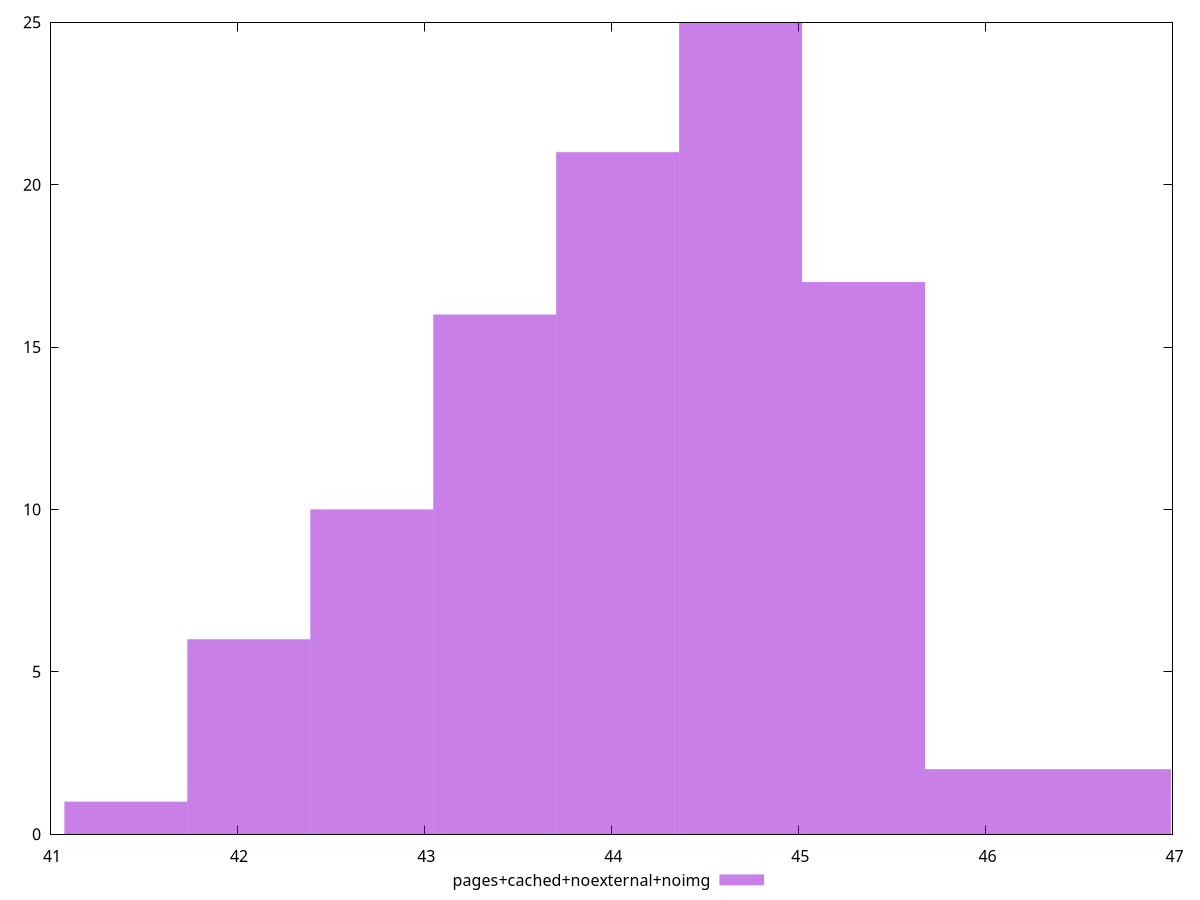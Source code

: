 $_pagesCachedNoexternalNoimg <<EOF
43.377034430312456 16
42.06257884151511 6
44.69149001910981 25
44.034262224711135 21
46.66317340230583 2
42.719806635913784 10
45.34871781350848 17
46.00594560790715 2
41.40535104711644 1
EOF
set key outside below
set terminal pngcairo
set output "report_00005_2020-11-02T22-26-11.212Z/bootup-time/pages+cached+noexternal+noimg//raw_hist.png"
set yrange [0:25]
set boxwidth 0.6572277943986736
set style fill transparent solid 0.5 noborder
plot $_pagesCachedNoexternalNoimg title "pages+cached+noexternal+noimg" with boxes ,